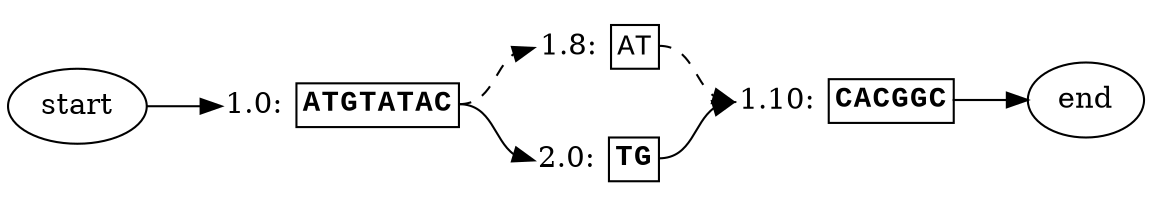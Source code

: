 strict digraph "" {
	graph [bb="0,0,497.75,90",
		rankdir=LR,
		splines=true
	];
	node [label="\N"];
	source	[end=-1,
		height=0.5,
		label=start,
		original_node=source,
		pos="27,45",
		width=0.75];
	1.0	[end=7,
		height=0.5,
		highlights="[True, True, True, True, True, True, True, True]",
		label=<<TABLE BORDER='0' CELLBORDER='1' CELLSPACING='0'><TR><TD BORDER='0' PORT='caption'>1.0:&nbsp;</TD><TD><FONT FACE='Courier New'><B>A</B><B>T</B><B>G</B><B>T</B><B>A</B><B>T</B><B>A</B><B>C</B></FONT></TD></TR></TABLE>>,
		margin=0,
		original_node=1,
		pos="140.38,45",
		sequence=ATGTATAC,
		shape=none,
		start=0,
		width=1.3993];
	source:e -> 1.0:caption	[pos="e,90,45 54,45 65.375,45 70.685,45 78.553,45",
		reference=False];
	1.8	[end=9,
		height=0.5,
		highlights="[False, False]",
		label=<<TABLE BORDER='0' CELLBORDER='1' CELLSPACING='0'><TR><TD BORDER='0' PORT='caption'>1.8:&nbsp;</TD><TD><FONT FACE='Courier New'>AT</FONT></TD></TR></TABLE>>,
		margin=0,
		original_node=1,
		pos="253.75,72",
		sequence=AT,
		shape=none,
		start=8,
		width=0.75];
	1.0:e -> 1.8:caption	[pos="e,227.12,72 190.75,45 206.16,45 207.5,60.827 216.31,68.246",
		reference=True,
		style=dashed];
	2.0	[end=1,
		height=0.5,
		highlights="[True, True]",
		label=<<TABLE BORDER='0' CELLBORDER='1' CELLSPACING='0'><TR><TD BORDER='0' PORT='caption'>2.0:&nbsp;</TD><TD><FONT FACE='Courier New'><B>T</B><B>G</B></FONT></TD></TR></TABLE>>,
		margin=0,
		original_node=2,
		pos="253.75,18",
		sequence=TG,
		shape=none,
		start=0,
		width=0.75];
	1.0:e -> 2.0:caption	[pos="e,227.12,18 190.75,45 206.16,45 207.5,29.173 216.31,21.754",
		reference=False];
	1.10	[end=15,
		height=0.5,
		highlights="[True, True, True, True, True, True]",
		label=<<TABLE BORDER='0' CELLBORDER='1' CELLSPACING='0'><TR><TD BORDER='0' PORT='caption'>1.10:&nbsp;</TD><TD><FONT FACE='Courier New'><B>C</B><B>A</B><B>C</B><B>G</B><B>G</B><B>C</B></FONT></TD></TR></TABLE>>,
		margin=0,
		original_node=1,
		pos="362.25,45",
		sequence=CACGGC,
		shape=none,
		start=10,
		width=1.2639];
	1.8:e -> 1.10:caption	[pos="e,316.75,45 280.75,72 296.06,72 297.31,56.173 306.02,48.754",
		reference=True,
		style=dashed];
	2.0:e -> 1.10:caption	[pos="e,316.75,45 280.75,18 296.06,18 297.31,33.827 306.02,41.246",
		reference=False];
	sink	[height=0.5,
		label=end,
		original_node=sink,
		pos="470.75,45",
		start=0,
		width=0.75];
	1.10:e -> sink:caption	[pos="e,443.5,45 407.75,45 415.63,45 424.08,45 432.12,45",
		reference=False];
}
